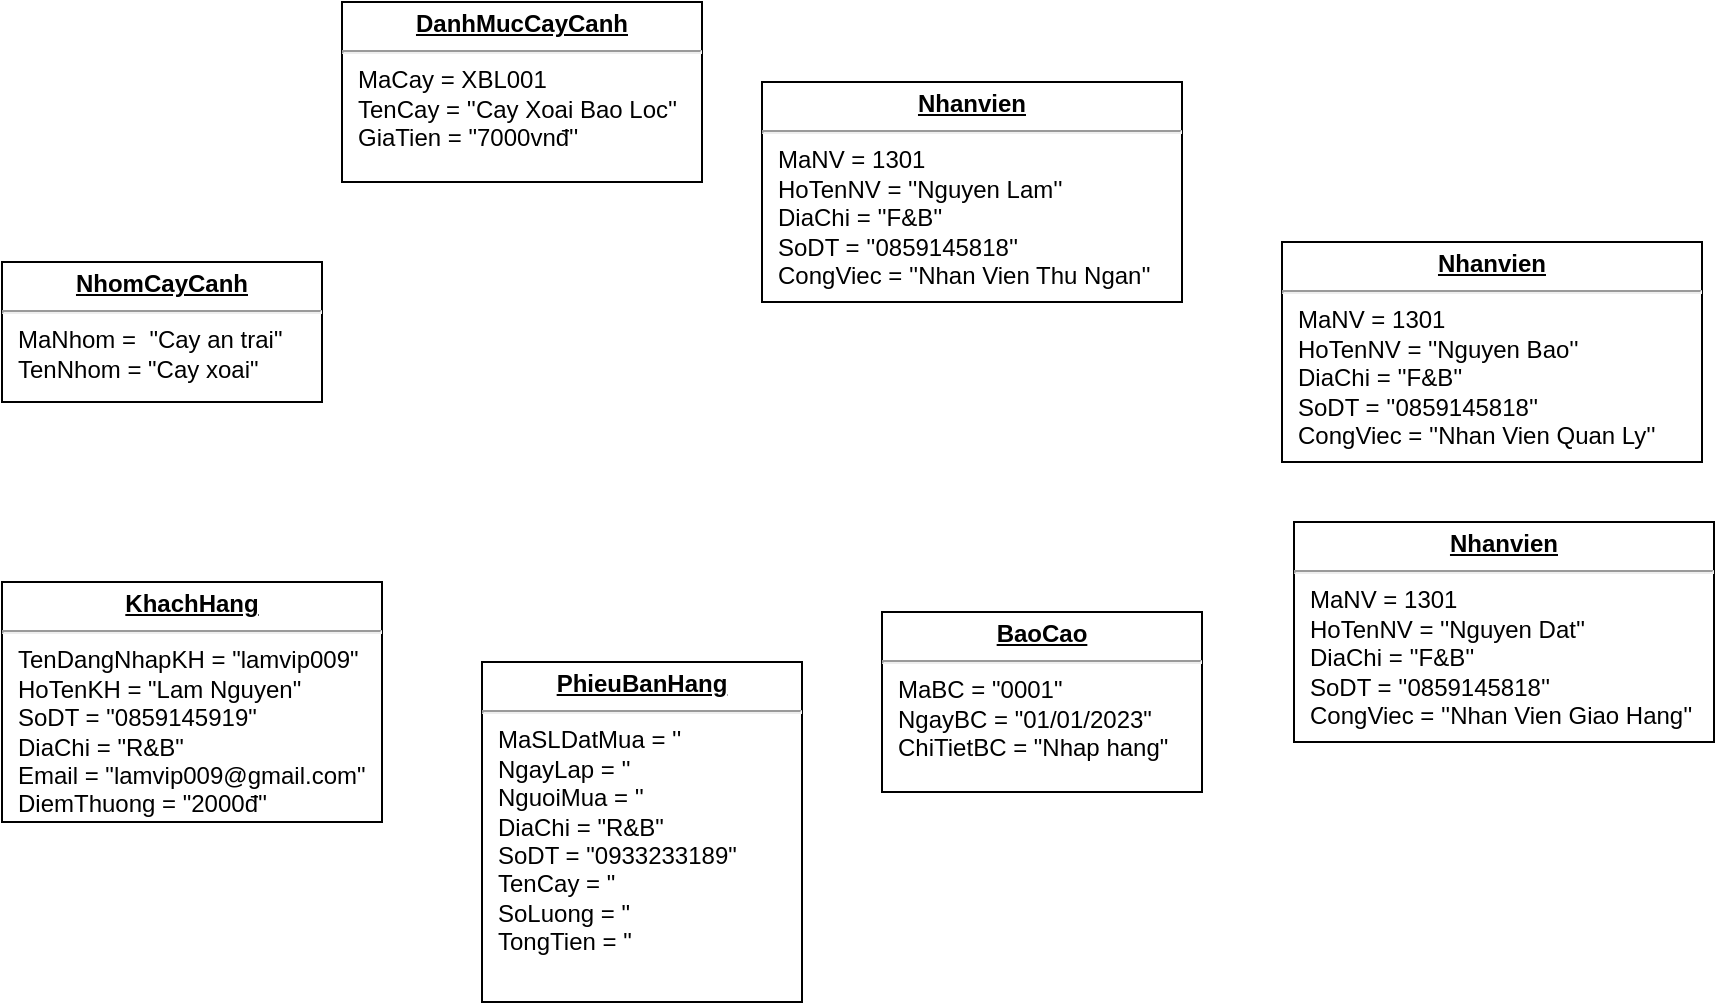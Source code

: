 <mxfile version="21.3.4" type="github">
  <diagram id="C5RBs43oDa-KdzZeNtuy" name="Page-1">
    <mxGraphModel dx="1290" dy="577" grid="1" gridSize="10" guides="1" tooltips="1" connect="1" arrows="1" fold="1" page="1" pageScale="1" pageWidth="827" pageHeight="1169" math="0" shadow="0">
      <root>
        <mxCell id="WIyWlLk6GJQsqaUBKTNV-0" />
        <mxCell id="WIyWlLk6GJQsqaUBKTNV-1" parent="WIyWlLk6GJQsqaUBKTNV-0" />
        <mxCell id="XLnwtUSPWcjaO_hwe7MS-1" value="&lt;p style=&quot;margin:0px;margin-top:4px;text-align:center;text-decoration:underline;&quot;&gt;&lt;b&gt;Nhanvien&lt;/b&gt;&lt;/p&gt;&lt;hr&gt;&lt;p style=&quot;margin:0px;margin-left:8px;&quot;&gt;MaNV = 1301&lt;br&gt;HoTenNV = &#39;&#39;Nguyen Lam&#39;&#39;&lt;br&gt;DiaChi = &#39;&#39;F&amp;amp;B&#39;&#39;&lt;/p&gt;&lt;p style=&quot;margin:0px;margin-left:8px;&quot;&gt;SoDT = &#39;&#39;0859145818&#39;&#39;&lt;/p&gt;&lt;p style=&quot;margin:0px;margin-left:8px;&quot;&gt;CongViec = &#39;&#39;Nhan Vien Thu Ngan&#39;&#39;&lt;/p&gt;&lt;p style=&quot;margin:0px;margin-left:8px;&quot;&gt;&lt;br&gt;&lt;/p&gt;" style="verticalAlign=top;align=left;overflow=fill;fontSize=12;fontFamily=Helvetica;html=1;whiteSpace=wrap;" vertex="1" parent="WIyWlLk6GJQsqaUBKTNV-1">
          <mxGeometry x="870" y="120" width="210" height="110" as="geometry" />
        </mxCell>
        <mxCell id="XLnwtUSPWcjaO_hwe7MS-5" value="&lt;p style=&quot;margin:0px;margin-top:4px;text-align:center;text-decoration:underline;&quot;&gt;&lt;b&gt;BaoCao&lt;/b&gt;&lt;/p&gt;&lt;hr&gt;&lt;p style=&quot;margin:0px;margin-left:8px;&quot;&gt;MaBC = &quot;0001&quot;&lt;br&gt;NgayBC = &quot;01/01/2023&quot;&lt;br&gt;ChiTietBC = &quot;Nhap hang&quot;&lt;/p&gt;" style="verticalAlign=top;align=left;overflow=fill;fontSize=12;fontFamily=Helvetica;html=1;whiteSpace=wrap;" vertex="1" parent="WIyWlLk6GJQsqaUBKTNV-1">
          <mxGeometry x="930" y="385" width="160" height="90" as="geometry" />
        </mxCell>
        <mxCell id="XLnwtUSPWcjaO_hwe7MS-6" value="&lt;p style=&quot;margin:0px;margin-top:4px;text-align:center;text-decoration:underline;&quot;&gt;&lt;b&gt;NhomCayCanh&lt;/b&gt;&lt;/p&gt;&lt;hr&gt;&lt;p style=&quot;margin:0px;margin-left:8px;&quot;&gt;MaNhom =&amp;nbsp; &quot;Cay an trai&quot;&lt;br&gt;TenNhom = &quot;Cay xoai&quot;&lt;br&gt;&lt;br&gt;&lt;/p&gt;" style="verticalAlign=top;align=left;overflow=fill;fontSize=12;fontFamily=Helvetica;html=1;whiteSpace=wrap;" vertex="1" parent="WIyWlLk6GJQsqaUBKTNV-1">
          <mxGeometry x="490" y="210" width="160" height="70" as="geometry" />
        </mxCell>
        <mxCell id="XLnwtUSPWcjaO_hwe7MS-8" value="&lt;p style=&quot;margin:0px;margin-top:4px;text-align:center;text-decoration:underline;&quot;&gt;&lt;b&gt;KhachHang&lt;/b&gt;&lt;/p&gt;&lt;hr&gt;&lt;p style=&quot;margin:0px;margin-left:8px;&quot;&gt;TenDangNhapKH = &quot;lamvip009&quot;&lt;br&gt;HoTenKH = &quot;Lam Nguyen&quot;&lt;br&gt;SoDT = &quot;0859145919&quot;&lt;/p&gt;&lt;p style=&quot;margin:0px;margin-left:8px;&quot;&gt;DiaChi = &quot;R&amp;amp;B&quot;&lt;/p&gt;&lt;p style=&quot;margin:0px;margin-left:8px;&quot;&gt;Email = &quot;lamvip009@gmail.com&quot;&lt;/p&gt;&lt;p style=&quot;margin:0px;margin-left:8px;&quot;&gt;DiemThuong = &quot;2000đ&#39;&#39;&lt;/p&gt;" style="verticalAlign=top;align=left;overflow=fill;fontSize=12;fontFamily=Helvetica;html=1;whiteSpace=wrap;" vertex="1" parent="WIyWlLk6GJQsqaUBKTNV-1">
          <mxGeometry x="490" y="370" width="190" height="120" as="geometry" />
        </mxCell>
        <mxCell id="XLnwtUSPWcjaO_hwe7MS-9" value="&lt;p style=&quot;margin:0px;margin-top:4px;text-align:center;text-decoration:underline;&quot;&gt;&lt;b&gt;DanhMucCayCanh&lt;/b&gt;&lt;/p&gt;&lt;hr&gt;&lt;p style=&quot;margin:0px;margin-left:8px;&quot;&gt;MaCay = XBL001&lt;br&gt;TenCay = &#39;&#39;Cay Xoai Bao Loc&#39;&#39;&lt;br&gt;GiaTien = &quot;7000vnđ&#39;&#39;&lt;/p&gt;" style="verticalAlign=top;align=left;overflow=fill;fontSize=12;fontFamily=Helvetica;html=1;whiteSpace=wrap;" vertex="1" parent="WIyWlLk6GJQsqaUBKTNV-1">
          <mxGeometry x="660" y="80" width="180" height="90" as="geometry" />
        </mxCell>
        <mxCell id="XLnwtUSPWcjaO_hwe7MS-10" value="&lt;p style=&quot;margin:0px;margin-top:4px;text-align:center;text-decoration:underline;&quot;&gt;&lt;b&gt;PhieuBanHang&lt;/b&gt;&lt;/p&gt;&lt;hr&gt;&lt;p style=&quot;margin:0px;margin-left:8px;&quot;&gt;MaSLDatMua = &#39;&#39;&lt;br&gt;NgayLap = &#39;&#39;&lt;br&gt;NguoiMua = &#39;&#39;&lt;/p&gt;&lt;p style=&quot;margin:0px;margin-left:8px;&quot;&gt;DiaChi = &quot;R&amp;amp;B&quot;&lt;/p&gt;&lt;p style=&quot;margin:0px;margin-left:8px;&quot;&gt;SoDT = &quot;0933233189&quot;&lt;/p&gt;&lt;p style=&quot;margin:0px;margin-left:8px;&quot;&gt;TenCay = &quot;&lt;/p&gt;&lt;p style=&quot;margin:0px;margin-left:8px;&quot;&gt;SoLuong = &quot;&lt;/p&gt;&lt;p style=&quot;margin:0px;margin-left:8px;&quot;&gt;TongTien = &quot;&lt;/p&gt;" style="verticalAlign=top;align=left;overflow=fill;fontSize=12;fontFamily=Helvetica;html=1;whiteSpace=wrap;" vertex="1" parent="WIyWlLk6GJQsqaUBKTNV-1">
          <mxGeometry x="730" y="410" width="160" height="170" as="geometry" />
        </mxCell>
        <mxCell id="XLnwtUSPWcjaO_hwe7MS-13" value="&lt;p style=&quot;margin:0px;margin-top:4px;text-align:center;text-decoration:underline;&quot;&gt;&lt;b&gt;Nhanvien&lt;/b&gt;&lt;/p&gt;&lt;hr&gt;&lt;p style=&quot;margin:0px;margin-left:8px;&quot;&gt;MaNV = 1301&lt;br&gt;HoTenNV = &#39;&#39;Nguyen Dat&#39;&#39;&lt;br&gt;DiaChi = &#39;&#39;F&amp;amp;B&#39;&#39;&lt;/p&gt;&lt;p style=&quot;margin:0px;margin-left:8px;&quot;&gt;SoDT = &#39;&#39;0859145818&#39;&#39;&lt;/p&gt;&lt;p style=&quot;margin:0px;margin-left:8px;&quot;&gt;CongViec = &#39;&#39;Nhan Vien Giao Hang&#39;&#39;&lt;/p&gt;&lt;p style=&quot;margin:0px;margin-left:8px;&quot;&gt;&lt;br&gt;&lt;/p&gt;" style="verticalAlign=top;align=left;overflow=fill;fontSize=12;fontFamily=Helvetica;html=1;whiteSpace=wrap;" vertex="1" parent="WIyWlLk6GJQsqaUBKTNV-1">
          <mxGeometry x="1136" y="340" width="210" height="110" as="geometry" />
        </mxCell>
        <mxCell id="XLnwtUSPWcjaO_hwe7MS-14" value="&lt;p style=&quot;margin:0px;margin-top:4px;text-align:center;text-decoration:underline;&quot;&gt;&lt;b&gt;Nhanvien&lt;/b&gt;&lt;/p&gt;&lt;hr&gt;&lt;p style=&quot;margin:0px;margin-left:8px;&quot;&gt;MaNV = 1301&lt;br&gt;HoTenNV = &#39;&#39;Nguyen Bao&#39;&#39;&lt;br&gt;DiaChi = &#39;&#39;F&amp;amp;B&#39;&#39;&lt;/p&gt;&lt;p style=&quot;margin:0px;margin-left:8px;&quot;&gt;SoDT = &#39;&#39;0859145818&#39;&#39;&lt;/p&gt;&lt;p style=&quot;margin:0px;margin-left:8px;&quot;&gt;CongViec = &#39;&#39;Nhan Vien Quan Ly&#39;&#39;&lt;/p&gt;&lt;p style=&quot;margin:0px;margin-left:8px;&quot;&gt;&lt;br&gt;&lt;/p&gt;" style="verticalAlign=top;align=left;overflow=fill;fontSize=12;fontFamily=Helvetica;html=1;whiteSpace=wrap;" vertex="1" parent="WIyWlLk6GJQsqaUBKTNV-1">
          <mxGeometry x="1130" y="200" width="210" height="110" as="geometry" />
        </mxCell>
      </root>
    </mxGraphModel>
  </diagram>
</mxfile>
